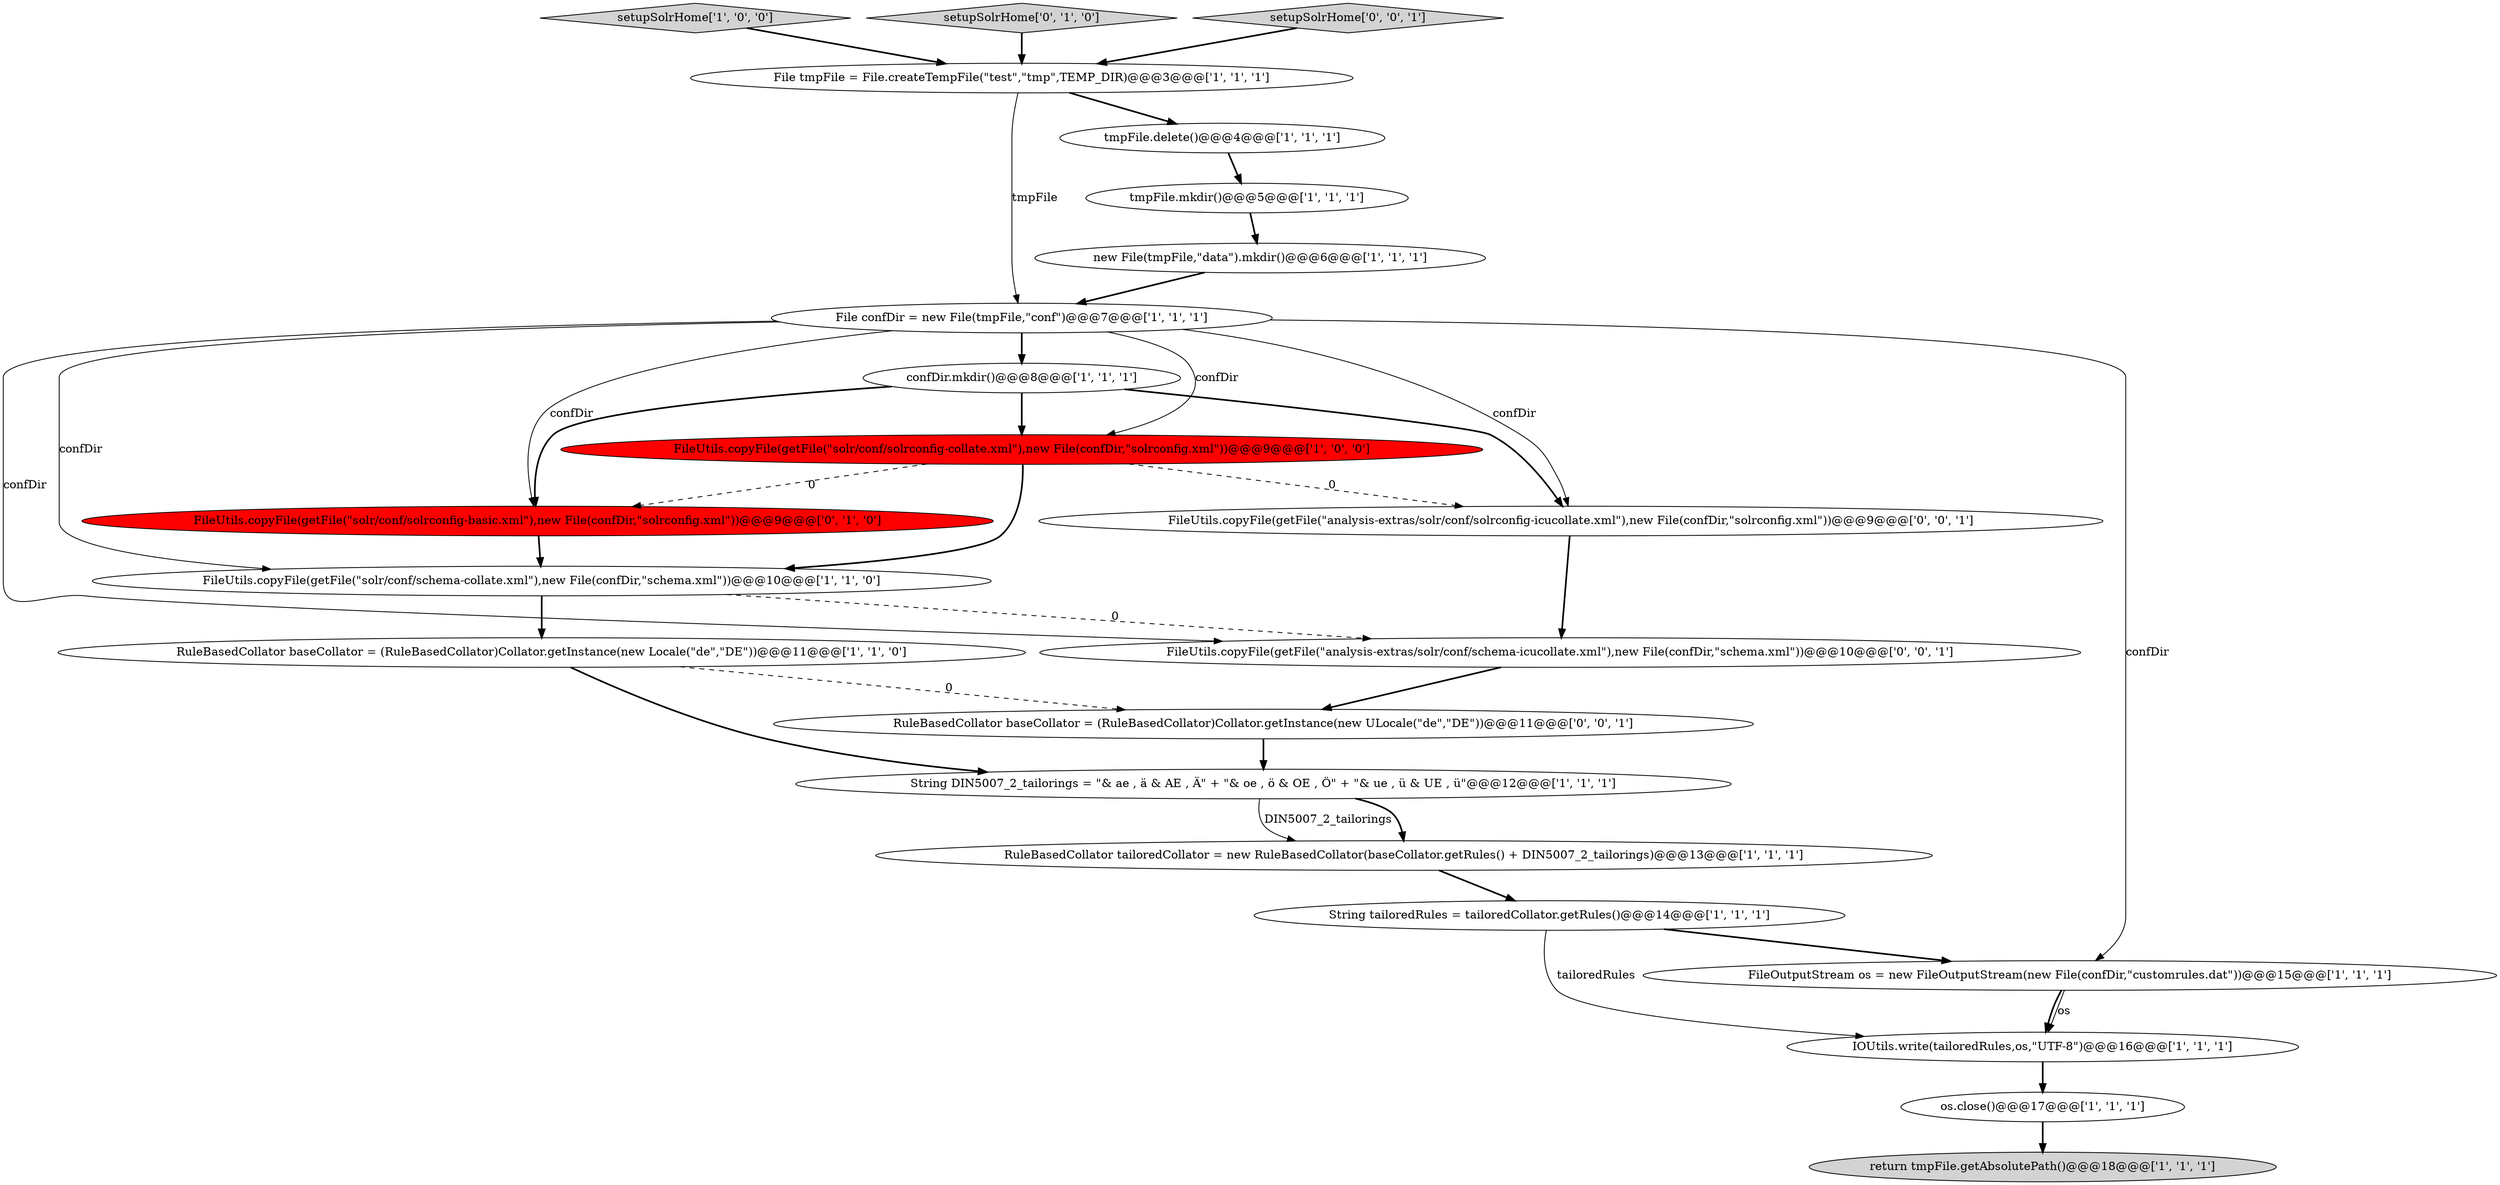 digraph {
2 [style = filled, label = "RuleBasedCollator baseCollator = (RuleBasedCollator)Collator.getInstance(new Locale(\"de\",\"DE\"))@@@11@@@['1', '1', '0']", fillcolor = white, shape = ellipse image = "AAA0AAABBB1BBB"];
1 [style = filled, label = "File tmpFile = File.createTempFile(\"test\",\"tmp\",TEMP_DIR)@@@3@@@['1', '1', '1']", fillcolor = white, shape = ellipse image = "AAA0AAABBB1BBB"];
16 [style = filled, label = "confDir.mkdir()@@@8@@@['1', '1', '1']", fillcolor = white, shape = ellipse image = "AAA0AAABBB1BBB"];
8 [style = filled, label = "tmpFile.delete()@@@4@@@['1', '1', '1']", fillcolor = white, shape = ellipse image = "AAA0AAABBB1BBB"];
6 [style = filled, label = "new File(tmpFile,\"data\").mkdir()@@@6@@@['1', '1', '1']", fillcolor = white, shape = ellipse image = "AAA0AAABBB1BBB"];
7 [style = filled, label = "RuleBasedCollator tailoredCollator = new RuleBasedCollator(baseCollator.getRules() + DIN5007_2_tailorings)@@@13@@@['1', '1', '1']", fillcolor = white, shape = ellipse image = "AAA0AAABBB1BBB"];
9 [style = filled, label = "FileUtils.copyFile(getFile(\"solr/conf/schema-collate.xml\"),new File(confDir,\"schema.xml\"))@@@10@@@['1', '1', '0']", fillcolor = white, shape = ellipse image = "AAA0AAABBB1BBB"];
5 [style = filled, label = "String tailoredRules = tailoredCollator.getRules()@@@14@@@['1', '1', '1']", fillcolor = white, shape = ellipse image = "AAA0AAABBB1BBB"];
21 [style = filled, label = "RuleBasedCollator baseCollator = (RuleBasedCollator)Collator.getInstance(new ULocale(\"de\",\"DE\"))@@@11@@@['0', '0', '1']", fillcolor = white, shape = ellipse image = "AAA0AAABBB3BBB"];
0 [style = filled, label = "IOUtils.write(tailoredRules,os,\"UTF-8\")@@@16@@@['1', '1', '1']", fillcolor = white, shape = ellipse image = "AAA0AAABBB1BBB"];
4 [style = filled, label = "String DIN5007_2_tailorings = \"& ae , ä & AE , Ä\" + \"& oe , ö & OE , Ö\" + \"& ue , ü & UE , ü\"@@@12@@@['1', '1', '1']", fillcolor = white, shape = ellipse image = "AAA0AAABBB1BBB"];
12 [style = filled, label = "File confDir = new File(tmpFile,\"conf\")@@@7@@@['1', '1', '1']", fillcolor = white, shape = ellipse image = "AAA0AAABBB1BBB"];
20 [style = filled, label = "FileUtils.copyFile(getFile(\"analysis-extras/solr/conf/schema-icucollate.xml\"),new File(confDir,\"schema.xml\"))@@@10@@@['0', '0', '1']", fillcolor = white, shape = ellipse image = "AAA0AAABBB3BBB"];
10 [style = filled, label = "setupSolrHome['1', '0', '0']", fillcolor = lightgray, shape = diamond image = "AAA0AAABBB1BBB"];
19 [style = filled, label = "FileUtils.copyFile(getFile(\"analysis-extras/solr/conf/solrconfig-icucollate.xml\"),new File(confDir,\"solrconfig.xml\"))@@@9@@@['0', '0', '1']", fillcolor = white, shape = ellipse image = "AAA0AAABBB3BBB"];
11 [style = filled, label = "os.close()@@@17@@@['1', '1', '1']", fillcolor = white, shape = ellipse image = "AAA0AAABBB1BBB"];
17 [style = filled, label = "setupSolrHome['0', '1', '0']", fillcolor = lightgray, shape = diamond image = "AAA0AAABBB2BBB"];
13 [style = filled, label = "tmpFile.mkdir()@@@5@@@['1', '1', '1']", fillcolor = white, shape = ellipse image = "AAA0AAABBB1BBB"];
22 [style = filled, label = "setupSolrHome['0', '0', '1']", fillcolor = lightgray, shape = diamond image = "AAA0AAABBB3BBB"];
18 [style = filled, label = "FileUtils.copyFile(getFile(\"solr/conf/solrconfig-basic.xml\"),new File(confDir,\"solrconfig.xml\"))@@@9@@@['0', '1', '0']", fillcolor = red, shape = ellipse image = "AAA1AAABBB2BBB"];
15 [style = filled, label = "FileUtils.copyFile(getFile(\"solr/conf/solrconfig-collate.xml\"),new File(confDir,\"solrconfig.xml\"))@@@9@@@['1', '0', '0']", fillcolor = red, shape = ellipse image = "AAA1AAABBB1BBB"];
3 [style = filled, label = "FileOutputStream os = new FileOutputStream(new File(confDir,\"customrules.dat\"))@@@15@@@['1', '1', '1']", fillcolor = white, shape = ellipse image = "AAA0AAABBB1BBB"];
14 [style = filled, label = "return tmpFile.getAbsolutePath()@@@18@@@['1', '1', '1']", fillcolor = lightgray, shape = ellipse image = "AAA0AAABBB1BBB"];
5->3 [style = bold, label=""];
9->20 [style = dashed, label="0"];
16->15 [style = bold, label=""];
12->15 [style = solid, label="confDir"];
16->18 [style = bold, label=""];
1->8 [style = bold, label=""];
17->1 [style = bold, label=""];
11->14 [style = bold, label=""];
9->2 [style = bold, label=""];
4->7 [style = solid, label="DIN5007_2_tailorings"];
19->20 [style = bold, label=""];
15->18 [style = dashed, label="0"];
3->0 [style = solid, label="os"];
0->11 [style = bold, label=""];
12->9 [style = solid, label="confDir"];
12->16 [style = bold, label=""];
15->19 [style = dashed, label="0"];
16->19 [style = bold, label=""];
2->4 [style = bold, label=""];
12->3 [style = solid, label="confDir"];
12->19 [style = solid, label="confDir"];
12->20 [style = solid, label="confDir"];
4->7 [style = bold, label=""];
3->0 [style = bold, label=""];
20->21 [style = bold, label=""];
7->5 [style = bold, label=""];
5->0 [style = solid, label="tailoredRules"];
2->21 [style = dashed, label="0"];
15->9 [style = bold, label=""];
18->9 [style = bold, label=""];
12->18 [style = solid, label="confDir"];
22->1 [style = bold, label=""];
1->12 [style = solid, label="tmpFile"];
13->6 [style = bold, label=""];
10->1 [style = bold, label=""];
8->13 [style = bold, label=""];
21->4 [style = bold, label=""];
6->12 [style = bold, label=""];
}
